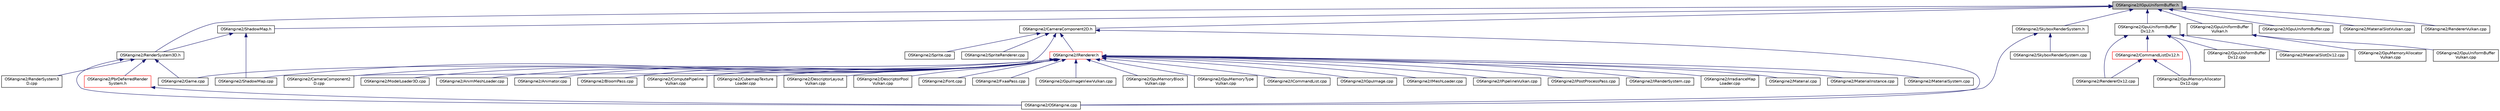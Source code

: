 digraph "OSKengine2/IGpuUniformBuffer.h"
{
 // LATEX_PDF_SIZE
  edge [fontname="Helvetica",fontsize="10",labelfontname="Helvetica",labelfontsize="10"];
  node [fontname="Helvetica",fontsize="10",shape=record];
  Node1 [label="OSKengine2/IGpuUniformBuffer.h",height=0.2,width=0.4,color="black", fillcolor="grey75", style="filled", fontcolor="black",tooltip=" "];
  Node1 -> Node2 [dir="back",color="midnightblue",fontsize="10",style="solid",fontname="Helvetica"];
  Node2 [label="OSKengine2/CameraComponent2D.h",height=0.2,width=0.4,color="black", fillcolor="white", style="filled",URL="$_camera_component2_d_8h.html",tooltip=" "];
  Node2 -> Node3 [dir="back",color="midnightblue",fontsize="10",style="solid",fontname="Helvetica"];
  Node3 [label="OSKengine2/CameraComponent2\lD.cpp",height=0.2,width=0.4,color="black", fillcolor="white", style="filled",URL="$_camera_component2_d_8cpp.html",tooltip=" "];
  Node2 -> Node4 [dir="back",color="midnightblue",fontsize="10",style="solid",fontname="Helvetica"];
  Node4 [label="OSKengine2/IRenderer.h",height=0.2,width=0.4,color="red", fillcolor="white", style="filled",URL="$_i_renderer_8h.html",tooltip=" "];
  Node4 -> Node5 [dir="back",color="midnightblue",fontsize="10",style="solid",fontname="Helvetica"];
  Node5 [label="OSKengine2/AnimMeshLoader.cpp",height=0.2,width=0.4,color="black", fillcolor="white", style="filled",URL="$_anim_mesh_loader_8cpp.html",tooltip=" "];
  Node4 -> Node6 [dir="back",color="midnightblue",fontsize="10",style="solid",fontname="Helvetica"];
  Node6 [label="OSKengine2/Animator.cpp",height=0.2,width=0.4,color="black", fillcolor="white", style="filled",URL="$_animator_8cpp.html",tooltip=" "];
  Node4 -> Node7 [dir="back",color="midnightblue",fontsize="10",style="solid",fontname="Helvetica"];
  Node7 [label="OSKengine2/BloomPass.cpp",height=0.2,width=0.4,color="black", fillcolor="white", style="filled",URL="$_bloom_pass_8cpp.html",tooltip=" "];
  Node4 -> Node3 [dir="back",color="midnightblue",fontsize="10",style="solid",fontname="Helvetica"];
  Node4 -> Node8 [dir="back",color="midnightblue",fontsize="10",style="solid",fontname="Helvetica"];
  Node8 [label="OSKengine2/ComputePipeline\lVulkan.cpp",height=0.2,width=0.4,color="black", fillcolor="white", style="filled",URL="$_compute_pipeline_vulkan_8cpp.html",tooltip=" "];
  Node4 -> Node9 [dir="back",color="midnightblue",fontsize="10",style="solid",fontname="Helvetica"];
  Node9 [label="OSKengine2/CubemapTexture\lLoader.cpp",height=0.2,width=0.4,color="black", fillcolor="white", style="filled",URL="$_cubemap_texture_loader_8cpp.html",tooltip=" "];
  Node4 -> Node10 [dir="back",color="midnightblue",fontsize="10",style="solid",fontname="Helvetica"];
  Node10 [label="OSKengine2/DescriptorLayout\lVulkan.cpp",height=0.2,width=0.4,color="black", fillcolor="white", style="filled",URL="$_descriptor_layout_vulkan_8cpp.html",tooltip=" "];
  Node4 -> Node11 [dir="back",color="midnightblue",fontsize="10",style="solid",fontname="Helvetica"];
  Node11 [label="OSKengine2/DescriptorPool\lVulkan.cpp",height=0.2,width=0.4,color="black", fillcolor="white", style="filled",URL="$_descriptor_pool_vulkan_8cpp.html",tooltip=" "];
  Node4 -> Node12 [dir="back",color="midnightblue",fontsize="10",style="solid",fontname="Helvetica"];
  Node12 [label="OSKengine2/Font.cpp",height=0.2,width=0.4,color="black", fillcolor="white", style="filled",URL="$_font_8cpp.html",tooltip=" "];
  Node4 -> Node13 [dir="back",color="midnightblue",fontsize="10",style="solid",fontname="Helvetica"];
  Node13 [label="OSKengine2/FxaaPass.cpp",height=0.2,width=0.4,color="black", fillcolor="white", style="filled",URL="$_fxaa_pass_8cpp.html",tooltip=" "];
  Node4 -> Node14 [dir="back",color="midnightblue",fontsize="10",style="solid",fontname="Helvetica"];
  Node14 [label="OSKengine2/Game.cpp",height=0.2,width=0.4,color="black", fillcolor="white", style="filled",URL="$_game_8cpp.html",tooltip=" "];
  Node4 -> Node15 [dir="back",color="midnightblue",fontsize="10",style="solid",fontname="Helvetica"];
  Node15 [label="OSKengine2/GpuImageViewVulkan.cpp",height=0.2,width=0.4,color="black", fillcolor="white", style="filled",URL="$_gpu_image_view_vulkan_8cpp.html",tooltip=" "];
  Node4 -> Node16 [dir="back",color="midnightblue",fontsize="10",style="solid",fontname="Helvetica"];
  Node16 [label="OSKengine2/GpuMemoryBlock\lVulkan.cpp",height=0.2,width=0.4,color="black", fillcolor="white", style="filled",URL="$_gpu_memory_block_vulkan_8cpp.html",tooltip=" "];
  Node4 -> Node17 [dir="back",color="midnightblue",fontsize="10",style="solid",fontname="Helvetica"];
  Node17 [label="OSKengine2/GpuMemoryType\lVulkan.cpp",height=0.2,width=0.4,color="black", fillcolor="white", style="filled",URL="$_gpu_memory_type_vulkan_8cpp.html",tooltip=" "];
  Node4 -> Node18 [dir="back",color="midnightblue",fontsize="10",style="solid",fontname="Helvetica"];
  Node18 [label="OSKengine2/ICommandList.cpp",height=0.2,width=0.4,color="black", fillcolor="white", style="filled",URL="$_i_command_list_8cpp.html",tooltip=" "];
  Node4 -> Node19 [dir="back",color="midnightblue",fontsize="10",style="solid",fontname="Helvetica"];
  Node19 [label="OSKengine2/IGpuImage.cpp",height=0.2,width=0.4,color="black", fillcolor="white", style="filled",URL="$_i_gpu_image_8cpp.html",tooltip=" "];
  Node4 -> Node20 [dir="back",color="midnightblue",fontsize="10",style="solid",fontname="Helvetica"];
  Node20 [label="OSKengine2/IMeshLoader.cpp",height=0.2,width=0.4,color="black", fillcolor="white", style="filled",URL="$_i_mesh_loader_8cpp.html",tooltip=" "];
  Node4 -> Node21 [dir="back",color="midnightblue",fontsize="10",style="solid",fontname="Helvetica"];
  Node21 [label="OSKengine2/IPipelineVulkan.cpp",height=0.2,width=0.4,color="black", fillcolor="white", style="filled",URL="$_i_pipeline_vulkan_8cpp.html",tooltip=" "];
  Node4 -> Node22 [dir="back",color="midnightblue",fontsize="10",style="solid",fontname="Helvetica"];
  Node22 [label="OSKengine2/IPostProcessPass.cpp",height=0.2,width=0.4,color="black", fillcolor="white", style="filled",URL="$_i_post_process_pass_8cpp.html",tooltip=" "];
  Node4 -> Node23 [dir="back",color="midnightblue",fontsize="10",style="solid",fontname="Helvetica"];
  Node23 [label="OSKengine2/IRenderSystem.cpp",height=0.2,width=0.4,color="black", fillcolor="white", style="filled",URL="$_i_render_system_8cpp.html",tooltip=" "];
  Node4 -> Node24 [dir="back",color="midnightblue",fontsize="10",style="solid",fontname="Helvetica"];
  Node24 [label="OSKengine2/IrradianceMap\lLoader.cpp",height=0.2,width=0.4,color="black", fillcolor="white", style="filled",URL="$_irradiance_map_loader_8cpp.html",tooltip=" "];
  Node4 -> Node25 [dir="back",color="midnightblue",fontsize="10",style="solid",fontname="Helvetica"];
  Node25 [label="OSKengine2/Material.cpp",height=0.2,width=0.4,color="black", fillcolor="white", style="filled",URL="$_material_8cpp.html",tooltip=" "];
  Node4 -> Node26 [dir="back",color="midnightblue",fontsize="10",style="solid",fontname="Helvetica"];
  Node26 [label="OSKengine2/MaterialInstance.cpp",height=0.2,width=0.4,color="black", fillcolor="white", style="filled",URL="$_material_instance_8cpp.html",tooltip=" "];
  Node4 -> Node27 [dir="back",color="midnightblue",fontsize="10",style="solid",fontname="Helvetica"];
  Node27 [label="OSKengine2/MaterialSystem.cpp",height=0.2,width=0.4,color="black", fillcolor="white", style="filled",URL="$_material_system_8cpp.html",tooltip=" "];
  Node4 -> Node28 [dir="back",color="midnightblue",fontsize="10",style="solid",fontname="Helvetica"];
  Node28 [label="OSKengine2/ModelLoader3D.cpp",height=0.2,width=0.4,color="black", fillcolor="white", style="filled",URL="$_model_loader3_d_8cpp.html",tooltip=" "];
  Node4 -> Node68 [dir="back",color="midnightblue",fontsize="10",style="solid",fontname="Helvetica"];
  Node68 [label="OSKengine2/ShadowMap.cpp",height=0.2,width=0.4,color="black", fillcolor="white", style="filled",URL="$_shadow_map_8cpp.html",tooltip=" "];
  Node2 -> Node39 [dir="back",color="midnightblue",fontsize="10",style="solid",fontname="Helvetica"];
  Node39 [label="OSKengine2/OSKengine.cpp",height=0.2,width=0.4,color="black", fillcolor="white", style="filled",URL="$_o_s_kengine_8cpp.html",tooltip=" "];
  Node2 -> Node84 [dir="back",color="midnightblue",fontsize="10",style="solid",fontname="Helvetica"];
  Node84 [label="OSKengine2/Sprite.cpp",height=0.2,width=0.4,color="black", fillcolor="white", style="filled",URL="$_sprite_8cpp.html",tooltip=" "];
  Node2 -> Node85 [dir="back",color="midnightblue",fontsize="10",style="solid",fontname="Helvetica"];
  Node85 [label="OSKengine2/SpriteRenderer.cpp",height=0.2,width=0.4,color="black", fillcolor="white", style="filled",URL="$_sprite_renderer_8cpp.html",tooltip=" "];
  Node1 -> Node86 [dir="back",color="midnightblue",fontsize="10",style="solid",fontname="Helvetica"];
  Node86 [label="OSKengine2/GpuUniformBuffer\lDx12.h",height=0.2,width=0.4,color="black", fillcolor="white", style="filled",URL="$_gpu_uniform_buffer_dx12_8h.html",tooltip=" "];
  Node86 -> Node87 [dir="back",color="midnightblue",fontsize="10",style="solid",fontname="Helvetica"];
  Node87 [label="OSKengine2/CommandListDx12.h",height=0.2,width=0.4,color="red", fillcolor="white", style="filled",URL="$_command_list_dx12_8h.html",tooltip=" "];
  Node87 -> Node50 [dir="back",color="midnightblue",fontsize="10",style="solid",fontname="Helvetica"];
  Node50 [label="OSKengine2/GpuMemoryAllocator\lDx12.cpp",height=0.2,width=0.4,color="black", fillcolor="white", style="filled",URL="$_gpu_memory_allocator_dx12_8cpp.html",tooltip=" "];
  Node87 -> Node65 [dir="back",color="midnightblue",fontsize="10",style="solid",fontname="Helvetica"];
  Node65 [label="OSKengine2/RendererDx12.cpp",height=0.2,width=0.4,color="black", fillcolor="white", style="filled",URL="$_renderer_dx12_8cpp.html",tooltip=" "];
  Node86 -> Node50 [dir="back",color="midnightblue",fontsize="10",style="solid",fontname="Helvetica"];
  Node86 -> Node89 [dir="back",color="midnightblue",fontsize="10",style="solid",fontname="Helvetica"];
  Node89 [label="OSKengine2/GpuUniformBuffer\lDx12.cpp",height=0.2,width=0.4,color="black", fillcolor="white", style="filled",URL="$_gpu_uniform_buffer_dx12_8cpp.html",tooltip=" "];
  Node86 -> Node90 [dir="back",color="midnightblue",fontsize="10",style="solid",fontname="Helvetica"];
  Node90 [label="OSKengine2/MaterialSlotDx12.cpp",height=0.2,width=0.4,color="black", fillcolor="white", style="filled",URL="$_material_slot_dx12_8cpp.html",tooltip=" "];
  Node86 -> Node65 [dir="back",color="midnightblue",fontsize="10",style="solid",fontname="Helvetica"];
  Node1 -> Node91 [dir="back",color="midnightblue",fontsize="10",style="solid",fontname="Helvetica"];
  Node91 [label="OSKengine2/GpuUniformBuffer\lVulkan.h",height=0.2,width=0.4,color="black", fillcolor="white", style="filled",URL="$_gpu_uniform_buffer_vulkan_8h.html",tooltip=" "];
  Node91 -> Node51 [dir="back",color="midnightblue",fontsize="10",style="solid",fontname="Helvetica"];
  Node51 [label="OSKengine2/GpuMemoryAllocator\lVulkan.cpp",height=0.2,width=0.4,color="black", fillcolor="white", style="filled",URL="$_gpu_memory_allocator_vulkan_8cpp.html",tooltip=" "];
  Node91 -> Node92 [dir="back",color="midnightblue",fontsize="10",style="solid",fontname="Helvetica"];
  Node92 [label="OSKengine2/GpuUniformBuffer\lVulkan.cpp",height=0.2,width=0.4,color="black", fillcolor="white", style="filled",URL="$_gpu_uniform_buffer_vulkan_8cpp.html",tooltip=" "];
  Node1 -> Node93 [dir="back",color="midnightblue",fontsize="10",style="solid",fontname="Helvetica"];
  Node93 [label="OSKengine2/IGpuUniformBuffer.cpp",height=0.2,width=0.4,color="black", fillcolor="white", style="filled",URL="$_i_gpu_uniform_buffer_8cpp.html",tooltip=" "];
  Node1 -> Node58 [dir="back",color="midnightblue",fontsize="10",style="solid",fontname="Helvetica"];
  Node58 [label="OSKengine2/MaterialSlotVulkan.cpp",height=0.2,width=0.4,color="black", fillcolor="white", style="filled",URL="$_material_slot_vulkan_8cpp.html",tooltip=" "];
  Node1 -> Node94 [dir="back",color="midnightblue",fontsize="10",style="solid",fontname="Helvetica"];
  Node94 [label="OSKengine2/RenderSystem3D.h",height=0.2,width=0.4,color="black", fillcolor="white", style="filled",URL="$_render_system3_d_8h.html",tooltip=" "];
  Node94 -> Node14 [dir="back",color="midnightblue",fontsize="10",style="solid",fontname="Helvetica"];
  Node94 -> Node39 [dir="back",color="midnightblue",fontsize="10",style="solid",fontname="Helvetica"];
  Node94 -> Node95 [dir="back",color="midnightblue",fontsize="10",style="solid",fontname="Helvetica"];
  Node95 [label="OSKengine2/PbrDeferredRender\lSystem.h",height=0.2,width=0.4,color="red", fillcolor="white", style="filled",URL="$_pbr_deferred_render_system_8h.html",tooltip=" "];
  Node95 -> Node39 [dir="back",color="midnightblue",fontsize="10",style="solid",fontname="Helvetica"];
  Node94 -> Node42 [dir="back",color="midnightblue",fontsize="10",style="solid",fontname="Helvetica"];
  Node42 [label="OSKengine2/RenderSystem3\lD.cpp",height=0.2,width=0.4,color="black", fillcolor="white", style="filled",URL="$_render_system3_d_8cpp.html",tooltip=" "];
  Node1 -> Node44 [dir="back",color="midnightblue",fontsize="10",style="solid",fontname="Helvetica"];
  Node44 [label="OSKengine2/RendererVulkan.cpp",height=0.2,width=0.4,color="black", fillcolor="white", style="filled",URL="$_renderer_vulkan_8cpp.html",tooltip=" "];
  Node1 -> Node96 [dir="back",color="midnightblue",fontsize="10",style="solid",fontname="Helvetica"];
  Node96 [label="OSKengine2/ShadowMap.h",height=0.2,width=0.4,color="black", fillcolor="white", style="filled",URL="$_shadow_map_8h.html",tooltip=" "];
  Node96 -> Node94 [dir="back",color="midnightblue",fontsize="10",style="solid",fontname="Helvetica"];
  Node96 -> Node68 [dir="back",color="midnightblue",fontsize="10",style="solid",fontname="Helvetica"];
  Node1 -> Node97 [dir="back",color="midnightblue",fontsize="10",style="solid",fontname="Helvetica"];
  Node97 [label="OSKengine2/SkyboxRenderSystem.h",height=0.2,width=0.4,color="black", fillcolor="white", style="filled",URL="$_skybox_render_system_8h.html",tooltip=" "];
  Node97 -> Node39 [dir="back",color="midnightblue",fontsize="10",style="solid",fontname="Helvetica"];
  Node97 -> Node69 [dir="back",color="midnightblue",fontsize="10",style="solid",fontname="Helvetica"];
  Node69 [label="OSKengine2/SkyboxRenderSystem.cpp",height=0.2,width=0.4,color="black", fillcolor="white", style="filled",URL="$_skybox_render_system_8cpp.html",tooltip=" "];
}

